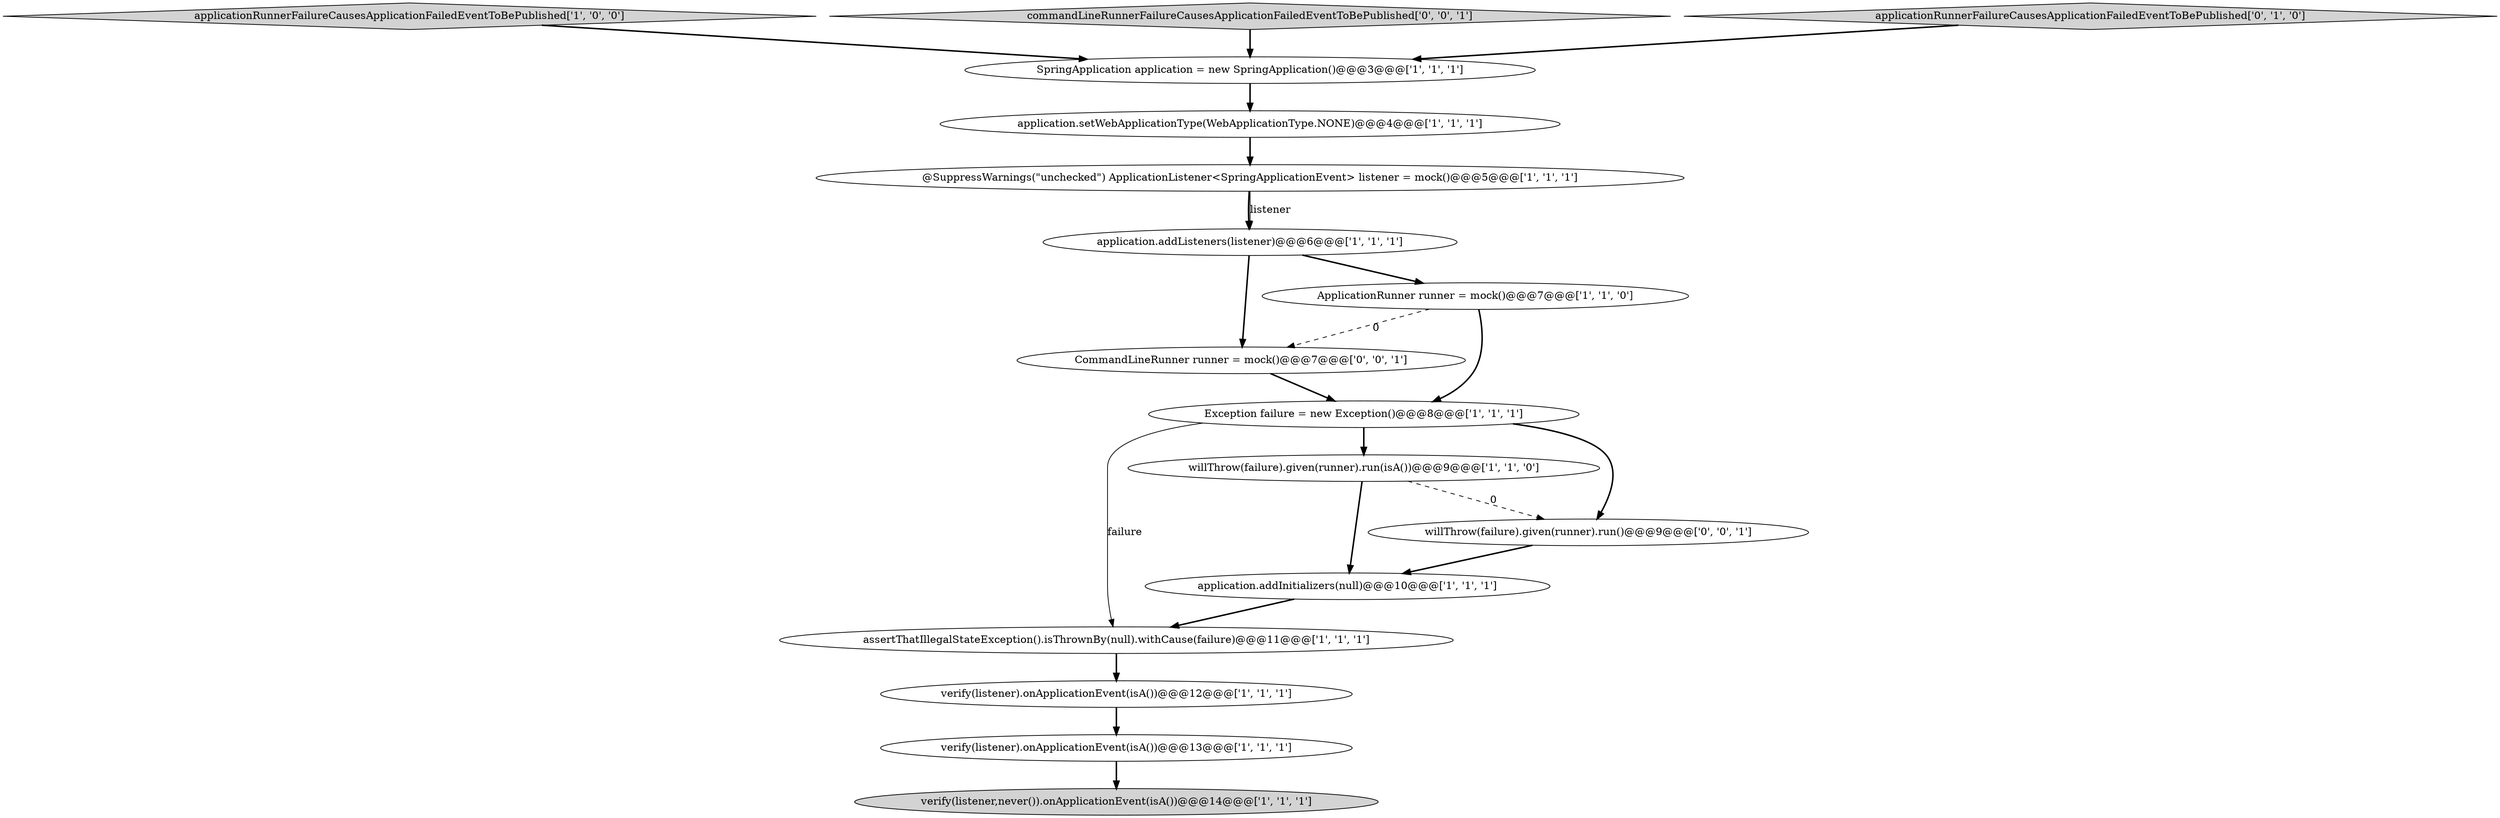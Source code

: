 digraph {
4 [style = filled, label = "applicationRunnerFailureCausesApplicationFailedEventToBePublished['1', '0', '0']", fillcolor = lightgray, shape = diamond image = "AAA0AAABBB1BBB"];
10 [style = filled, label = "application.setWebApplicationType(WebApplicationType.NONE)@@@4@@@['1', '1', '1']", fillcolor = white, shape = ellipse image = "AAA0AAABBB1BBB"];
6 [style = filled, label = "assertThatIllegalStateException().isThrownBy(null).withCause(failure)@@@11@@@['1', '1', '1']", fillcolor = white, shape = ellipse image = "AAA0AAABBB1BBB"];
11 [style = filled, label = "verify(listener).onApplicationEvent(isA())@@@12@@@['1', '1', '1']", fillcolor = white, shape = ellipse image = "AAA0AAABBB1BBB"];
9 [style = filled, label = "SpringApplication application = new SpringApplication()@@@3@@@['1', '1', '1']", fillcolor = white, shape = ellipse image = "AAA0AAABBB1BBB"];
12 [style = filled, label = "verify(listener,never()).onApplicationEvent(isA())@@@14@@@['1', '1', '1']", fillcolor = lightgray, shape = ellipse image = "AAA0AAABBB1BBB"];
15 [style = filled, label = "CommandLineRunner runner = mock()@@@7@@@['0', '0', '1']", fillcolor = white, shape = ellipse image = "AAA0AAABBB3BBB"];
3 [style = filled, label = "application.addListeners(listener)@@@6@@@['1', '1', '1']", fillcolor = white, shape = ellipse image = "AAA0AAABBB1BBB"];
2 [style = filled, label = "willThrow(failure).given(runner).run(isA())@@@9@@@['1', '1', '0']", fillcolor = white, shape = ellipse image = "AAA0AAABBB1BBB"];
5 [style = filled, label = "@SuppressWarnings(\"unchecked\") ApplicationListener<SpringApplicationEvent> listener = mock()@@@5@@@['1', '1', '1']", fillcolor = white, shape = ellipse image = "AAA0AAABBB1BBB"];
7 [style = filled, label = "Exception failure = new Exception()@@@8@@@['1', '1', '1']", fillcolor = white, shape = ellipse image = "AAA0AAABBB1BBB"];
0 [style = filled, label = "application.addInitializers(null)@@@10@@@['1', '1', '1']", fillcolor = white, shape = ellipse image = "AAA0AAABBB1BBB"];
14 [style = filled, label = "commandLineRunnerFailureCausesApplicationFailedEventToBePublished['0', '0', '1']", fillcolor = lightgray, shape = diamond image = "AAA0AAABBB3BBB"];
1 [style = filled, label = "verify(listener).onApplicationEvent(isA())@@@13@@@['1', '1', '1']", fillcolor = white, shape = ellipse image = "AAA0AAABBB1BBB"];
8 [style = filled, label = "ApplicationRunner runner = mock()@@@7@@@['1', '1', '0']", fillcolor = white, shape = ellipse image = "AAA0AAABBB1BBB"];
16 [style = filled, label = "willThrow(failure).given(runner).run()@@@9@@@['0', '0', '1']", fillcolor = white, shape = ellipse image = "AAA0AAABBB3BBB"];
13 [style = filled, label = "applicationRunnerFailureCausesApplicationFailedEventToBePublished['0', '1', '0']", fillcolor = lightgray, shape = diamond image = "AAA0AAABBB2BBB"];
5->3 [style = bold, label=""];
4->9 [style = bold, label=""];
16->0 [style = bold, label=""];
15->7 [style = bold, label=""];
0->6 [style = bold, label=""];
11->1 [style = bold, label=""];
8->15 [style = dashed, label="0"];
3->15 [style = bold, label=""];
9->10 [style = bold, label=""];
8->7 [style = bold, label=""];
2->0 [style = bold, label=""];
10->5 [style = bold, label=""];
7->2 [style = bold, label=""];
3->8 [style = bold, label=""];
6->11 [style = bold, label=""];
2->16 [style = dashed, label="0"];
7->16 [style = bold, label=""];
1->12 [style = bold, label=""];
14->9 [style = bold, label=""];
13->9 [style = bold, label=""];
5->3 [style = solid, label="listener"];
7->6 [style = solid, label="failure"];
}
